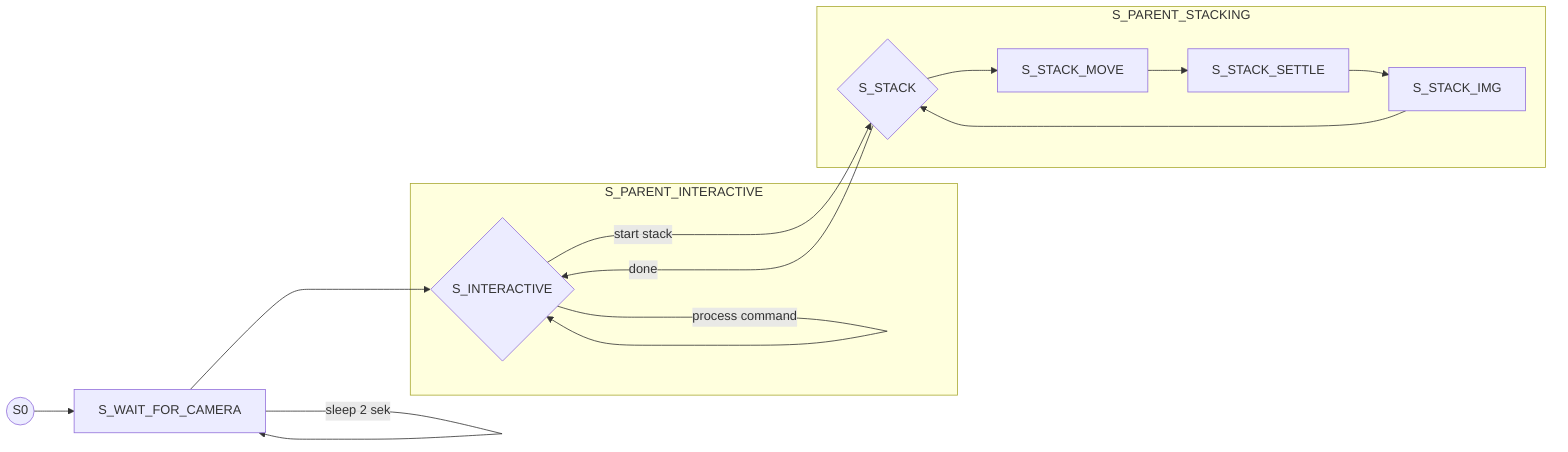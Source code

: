 flowchart LR;
    S0((S0));

    S_WAIT_FOR_CAMERA;

    subgraph S_PARENT_INTERACTIVE
      S_INTERACTIVE{S_INTERACTIVE}
    end
    
    subgraph S_PARENT_STACKING;
      S_STACK{S_STACK}
      S_STACK_MOVE;
      S_STACK_SETTLE;
      S_STACK_IMG;
    end

    S0 --> S_WAIT_FOR_CAMERA;
    S_WAIT_FOR_CAMERA -->|sleep 2 sek| S_WAIT_FOR_CAMERA;
    S_WAIT_FOR_CAMERA ---> S_INTERACTIVE;
    S_INTERACTIVE -->|process command| S_INTERACTIVE;
    S_INTERACTIVE -->|start stack| S_STACK;
    S_STACK --->|done| S_INTERACTIVE;
    S_STACK_MOVE --> S_STACK_SETTLE;
    S_STACK_SETTLE --> S_STACK_IMG;
    S_STACK_IMG --> S_STACK;
    S_STACK --> S_STACK_MOVE;